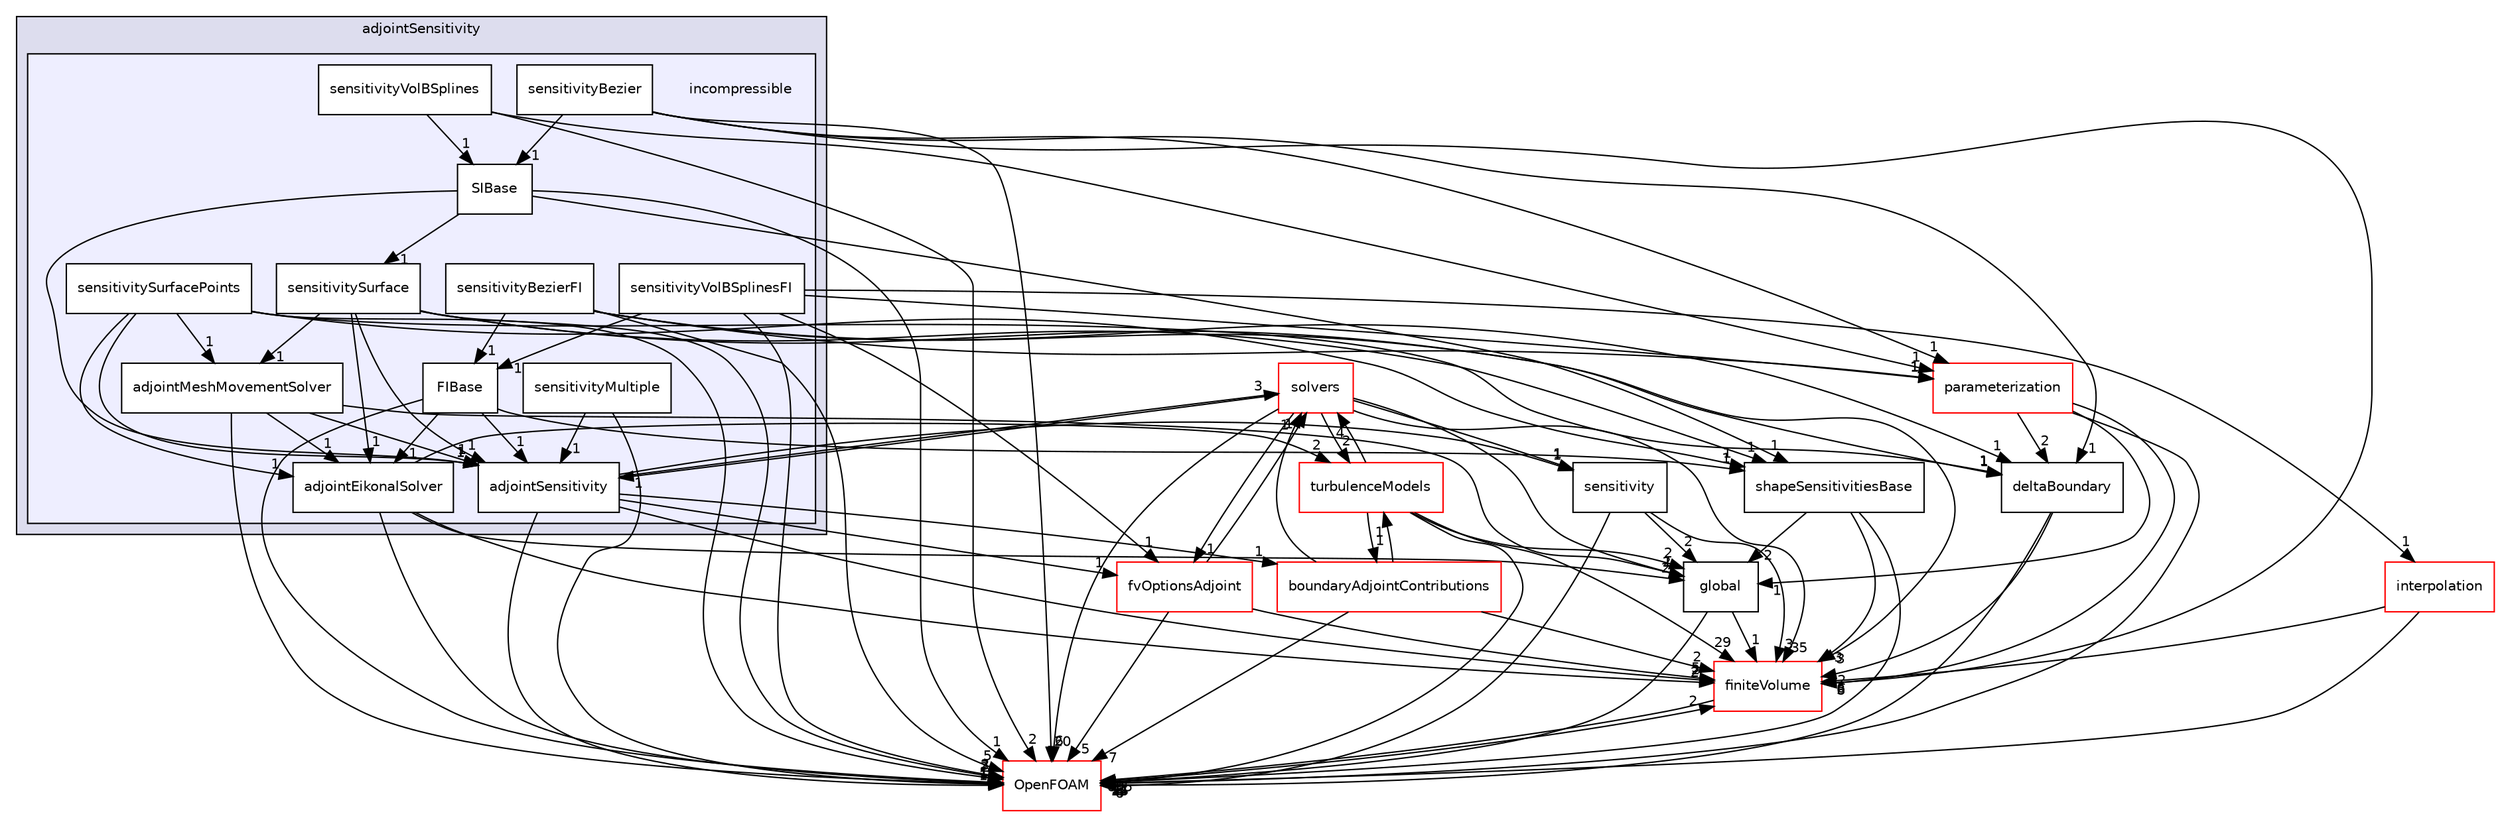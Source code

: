 digraph "src/optimisation/adjointOptimisation/adjoint/optimisation/adjointSensitivity/incompressible" {
  bgcolor=transparent;
  compound=true
  node [ fontsize="10", fontname="Helvetica"];
  edge [ labelfontsize="10", labelfontname="Helvetica"];
  subgraph clusterdir_dbddc55ddf5981e932e9ab5e5ca01d5b {
    graph [ bgcolor="#ddddee", pencolor="black", label="adjointSensitivity" fontname="Helvetica", fontsize="10", URL="dir_dbddc55ddf5981e932e9ab5e5ca01d5b.html"]
  subgraph clusterdir_2b473d201aab52bb890a8b3370c59272 {
    graph [ bgcolor="#eeeeff", pencolor="black", label="" URL="dir_2b473d201aab52bb890a8b3370c59272.html"];
    dir_2b473d201aab52bb890a8b3370c59272 [shape=plaintext label="incompressible"];
    dir_2e016391dee912ecb8414429fd8311b6 [shape=box label="adjointEikonalSolver" color="black" fillcolor="white" style="filled" URL="dir_2e016391dee912ecb8414429fd8311b6.html"];
    dir_c89b99caaf09c90793150a96db56d7e4 [shape=box label="adjointMeshMovementSolver" color="black" fillcolor="white" style="filled" URL="dir_c89b99caaf09c90793150a96db56d7e4.html"];
    dir_c9975b67581c2da6d7f831922d1c5844 [shape=box label="adjointSensitivity" color="black" fillcolor="white" style="filled" URL="dir_c9975b67581c2da6d7f831922d1c5844.html"];
    dir_71a22054458ddf5c230228f7a7c3f1b7 [shape=box label="FIBase" color="black" fillcolor="white" style="filled" URL="dir_71a22054458ddf5c230228f7a7c3f1b7.html"];
    dir_476e1f0bb08722b38e3080a7c4e4f52b [shape=box label="sensitivityBezier" color="black" fillcolor="white" style="filled" URL="dir_476e1f0bb08722b38e3080a7c4e4f52b.html"];
    dir_1ca67c01686de02c8c319a8b8a45395f [shape=box label="sensitivityBezierFI" color="black" fillcolor="white" style="filled" URL="dir_1ca67c01686de02c8c319a8b8a45395f.html"];
    dir_a11bcf6d05a4c8127f87327bba563867 [shape=box label="sensitivityMultiple" color="black" fillcolor="white" style="filled" URL="dir_a11bcf6d05a4c8127f87327bba563867.html"];
    dir_b2e528e6e1ab1f3455b289de1663bc82 [shape=box label="sensitivitySurface" color="black" fillcolor="white" style="filled" URL="dir_b2e528e6e1ab1f3455b289de1663bc82.html"];
    dir_efb7772f852fb2b26088a7e5ebc0cd1c [shape=box label="sensitivitySurfacePoints" color="black" fillcolor="white" style="filled" URL="dir_efb7772f852fb2b26088a7e5ebc0cd1c.html"];
    dir_b762c28ee601afb6c58f10a5b1d896b6 [shape=box label="sensitivityVolBSplines" color="black" fillcolor="white" style="filled" URL="dir_b762c28ee601afb6c58f10a5b1d896b6.html"];
    dir_ca12e35b03b96dff345543f867d45420 [shape=box label="sensitivityVolBSplinesFI" color="black" fillcolor="white" style="filled" URL="dir_ca12e35b03b96dff345543f867d45420.html"];
    dir_c9f41f3719fa69d022e2a1134e41ed21 [shape=box label="SIBase" color="black" fillcolor="white" style="filled" URL="dir_c9f41f3719fa69d022e2a1134e41ed21.html"];
  }
  }
  dir_9bd15774b555cf7259a6fa18f99fe99b [shape=box label="finiteVolume" color="red" URL="dir_9bd15774b555cf7259a6fa18f99fe99b.html"];
  dir_f1ea2e00111d8324be054b4e32e6ee53 [shape=box label="solvers" color="red" URL="dir_f1ea2e00111d8324be054b4e32e6ee53.html"];
  dir_65c5a1cbdce3964d4a2bd5a2c0168e6b [shape=box label="turbulenceModels" color="red" URL="dir_65c5a1cbdce3964d4a2bd5a2c0168e6b.html"];
  dir_82b349c0e8ea4c9c5c625d4e54cb5790 [shape=box label="fvOptionsAdjoint" color="red" URL="dir_82b349c0e8ea4c9c5c625d4e54cb5790.html"];
  dir_3c0395a0b3704d24024ddd387bcbaf66 [shape=box label="boundaryAdjointContributions" color="red" URL="dir_3c0395a0b3704d24024ddd387bcbaf66.html"];
  dir_0b22c8edd23710d15b1d2247fd5f446d [shape=box label="shapeSensitivitiesBase" URL="dir_0b22c8edd23710d15b1d2247fd5f446d.html"];
  dir_b2bffebd305523ae74de52534349e8c7 [shape=box label="deltaBoundary" URL="dir_b2bffebd305523ae74de52534349e8c7.html"];
  dir_b99de617d441e60a7bad4cdf0a5e480b [shape=box label="parameterization" color="red" URL="dir_b99de617d441e60a7bad4cdf0a5e480b.html"];
  dir_c5473ff19b20e6ec4dfe5c310b3778a8 [shape=box label="OpenFOAM" color="red" URL="dir_c5473ff19b20e6ec4dfe5c310b3778a8.html"];
  dir_f7272483e2a5918c938aa224b678aee8 [shape=box label="sensitivity" URL="dir_f7272483e2a5918c938aa224b678aee8.html"];
  dir_dd56dc4c5f6c51768e20e60d3fce2a94 [shape=box label="global" URL="dir_dd56dc4c5f6c51768e20e60d3fce2a94.html"];
  dir_61ddb358d70af38fb50f12bddb113391 [shape=box label="interpolation" color="red" URL="dir_61ddb358d70af38fb50f12bddb113391.html"];
  dir_efb7772f852fb2b26088a7e5ebc0cd1c->dir_c9975b67581c2da6d7f831922d1c5844 [headlabel="1", labeldistance=1.5 headhref="dir_002845_002839.html"];
  dir_efb7772f852fb2b26088a7e5ebc0cd1c->dir_2e016391dee912ecb8414429fd8311b6 [headlabel="1", labeldistance=1.5 headhref="dir_002845_002837.html"];
  dir_efb7772f852fb2b26088a7e5ebc0cd1c->dir_0b22c8edd23710d15b1d2247fd5f446d [headlabel="1", labeldistance=1.5 headhref="dir_002845_002850.html"];
  dir_efb7772f852fb2b26088a7e5ebc0cd1c->dir_b2bffebd305523ae74de52534349e8c7 [headlabel="1", labeldistance=1.5 headhref="dir_002845_002797.html"];
  dir_efb7772f852fb2b26088a7e5ebc0cd1c->dir_c5473ff19b20e6ec4dfe5c310b3778a8 [headlabel="2", labeldistance=1.5 headhref="dir_002845_002151.html"];
  dir_efb7772f852fb2b26088a7e5ebc0cd1c->dir_c89b99caaf09c90793150a96db56d7e4 [headlabel="1", labeldistance=1.5 headhref="dir_002845_002838.html"];
  dir_9bd15774b555cf7259a6fa18f99fe99b->dir_c5473ff19b20e6ec4dfe5c310b3778a8 [headlabel="895", labeldistance=1.5 headhref="dir_000814_002151.html"];
  dir_f1ea2e00111d8324be054b4e32e6ee53->dir_9bd15774b555cf7259a6fa18f99fe99b [headlabel="35", labeldistance=1.5 headhref="dir_002894_000814.html"];
  dir_f1ea2e00111d8324be054b4e32e6ee53->dir_c9975b67581c2da6d7f831922d1c5844 [headlabel="1", labeldistance=1.5 headhref="dir_002894_002839.html"];
  dir_f1ea2e00111d8324be054b4e32e6ee53->dir_65c5a1cbdce3964d4a2bd5a2c0168e6b [headlabel="2", labeldistance=1.5 headhref="dir_002894_000532.html"];
  dir_f1ea2e00111d8324be054b4e32e6ee53->dir_82b349c0e8ea4c9c5c625d4e54cb5790 [headlabel="1", labeldistance=1.5 headhref="dir_002894_002816.html"];
  dir_f1ea2e00111d8324be054b4e32e6ee53->dir_c5473ff19b20e6ec4dfe5c310b3778a8 [headlabel="20", labeldistance=1.5 headhref="dir_002894_002151.html"];
  dir_f1ea2e00111d8324be054b4e32e6ee53->dir_f7272483e2a5918c938aa224b678aee8 [headlabel="1", labeldistance=1.5 headhref="dir_002894_002849.html"];
  dir_f1ea2e00111d8324be054b4e32e6ee53->dir_dd56dc4c5f6c51768e20e60d3fce2a94 [headlabel="1", labeldistance=1.5 headhref="dir_002894_002819.html"];
  dir_71a22054458ddf5c230228f7a7c3f1b7->dir_c9975b67581c2da6d7f831922d1c5844 [headlabel="1", labeldistance=1.5 headhref="dir_002840_002839.html"];
  dir_71a22054458ddf5c230228f7a7c3f1b7->dir_2e016391dee912ecb8414429fd8311b6 [headlabel="1", labeldistance=1.5 headhref="dir_002840_002837.html"];
  dir_71a22054458ddf5c230228f7a7c3f1b7->dir_0b22c8edd23710d15b1d2247fd5f446d [headlabel="1", labeldistance=1.5 headhref="dir_002840_002850.html"];
  dir_71a22054458ddf5c230228f7a7c3f1b7->dir_c5473ff19b20e6ec4dfe5c310b3778a8 [headlabel="1", labeldistance=1.5 headhref="dir_002840_002151.html"];
  dir_c9975b67581c2da6d7f831922d1c5844->dir_9bd15774b555cf7259a6fa18f99fe99b [headlabel="2", labeldistance=1.5 headhref="dir_002839_000814.html"];
  dir_c9975b67581c2da6d7f831922d1c5844->dir_f1ea2e00111d8324be054b4e32e6ee53 [headlabel="3", labeldistance=1.5 headhref="dir_002839_002894.html"];
  dir_c9975b67581c2da6d7f831922d1c5844->dir_82b349c0e8ea4c9c5c625d4e54cb5790 [headlabel="1", labeldistance=1.5 headhref="dir_002839_002816.html"];
  dir_c9975b67581c2da6d7f831922d1c5844->dir_3c0395a0b3704d24024ddd387bcbaf66 [headlabel="1", labeldistance=1.5 headhref="dir_002839_002794.html"];
  dir_c9975b67581c2da6d7f831922d1c5844->dir_c5473ff19b20e6ec4dfe5c310b3778a8 [headlabel="1", labeldistance=1.5 headhref="dir_002839_002151.html"];
  dir_c9975b67581c2da6d7f831922d1c5844->dir_f7272483e2a5918c938aa224b678aee8 [headlabel="1", labeldistance=1.5 headhref="dir_002839_002849.html"];
  dir_2e016391dee912ecb8414429fd8311b6->dir_9bd15774b555cf7259a6fa18f99fe99b [headlabel="2", labeldistance=1.5 headhref="dir_002837_000814.html"];
  dir_2e016391dee912ecb8414429fd8311b6->dir_65c5a1cbdce3964d4a2bd5a2c0168e6b [headlabel="2", labeldistance=1.5 headhref="dir_002837_000532.html"];
  dir_2e016391dee912ecb8414429fd8311b6->dir_c5473ff19b20e6ec4dfe5c310b3778a8 [headlabel="1", labeldistance=1.5 headhref="dir_002837_002151.html"];
  dir_2e016391dee912ecb8414429fd8311b6->dir_dd56dc4c5f6c51768e20e60d3fce2a94 [headlabel="2", labeldistance=1.5 headhref="dir_002837_002819.html"];
  dir_a11bcf6d05a4c8127f87327bba563867->dir_c9975b67581c2da6d7f831922d1c5844 [headlabel="1", labeldistance=1.5 headhref="dir_002843_002839.html"];
  dir_a11bcf6d05a4c8127f87327bba563867->dir_c5473ff19b20e6ec4dfe5c310b3778a8 [headlabel="1", labeldistance=1.5 headhref="dir_002843_002151.html"];
  dir_1ca67c01686de02c8c319a8b8a45395f->dir_9bd15774b555cf7259a6fa18f99fe99b [headlabel="3", labeldistance=1.5 headhref="dir_002842_000814.html"];
  dir_1ca67c01686de02c8c319a8b8a45395f->dir_71a22054458ddf5c230228f7a7c3f1b7 [headlabel="1", labeldistance=1.5 headhref="dir_002842_002840.html"];
  dir_1ca67c01686de02c8c319a8b8a45395f->dir_b2bffebd305523ae74de52534349e8c7 [headlabel="1", labeldistance=1.5 headhref="dir_002842_002797.html"];
  dir_1ca67c01686de02c8c319a8b8a45395f->dir_b99de617d441e60a7bad4cdf0a5e480b [headlabel="1", labeldistance=1.5 headhref="dir_002842_002883.html"];
  dir_1ca67c01686de02c8c319a8b8a45395f->dir_c5473ff19b20e6ec4dfe5c310b3778a8 [headlabel="5", labeldistance=1.5 headhref="dir_002842_002151.html"];
  dir_c9f41f3719fa69d022e2a1134e41ed21->dir_c9975b67581c2da6d7f831922d1c5844 [headlabel="1", labeldistance=1.5 headhref="dir_002848_002839.html"];
  dir_c9f41f3719fa69d022e2a1134e41ed21->dir_0b22c8edd23710d15b1d2247fd5f446d [headlabel="1", labeldistance=1.5 headhref="dir_002848_002850.html"];
  dir_c9f41f3719fa69d022e2a1134e41ed21->dir_c5473ff19b20e6ec4dfe5c310b3778a8 [headlabel="1", labeldistance=1.5 headhref="dir_002848_002151.html"];
  dir_c9f41f3719fa69d022e2a1134e41ed21->dir_b2e528e6e1ab1f3455b289de1663bc82 [headlabel="1", labeldistance=1.5 headhref="dir_002848_002844.html"];
  dir_65c5a1cbdce3964d4a2bd5a2c0168e6b->dir_9bd15774b555cf7259a6fa18f99fe99b [headlabel="29", labeldistance=1.5 headhref="dir_000532_000814.html"];
  dir_65c5a1cbdce3964d4a2bd5a2c0168e6b->dir_f1ea2e00111d8324be054b4e32e6ee53 [headlabel="4", labeldistance=1.5 headhref="dir_000532_002894.html"];
  dir_65c5a1cbdce3964d4a2bd5a2c0168e6b->dir_3c0395a0b3704d24024ddd387bcbaf66 [headlabel="1", labeldistance=1.5 headhref="dir_000532_002794.html"];
  dir_65c5a1cbdce3964d4a2bd5a2c0168e6b->dir_c5473ff19b20e6ec4dfe5c310b3778a8 [headlabel="21", labeldistance=1.5 headhref="dir_000532_002151.html"];
  dir_65c5a1cbdce3964d4a2bd5a2c0168e6b->dir_dd56dc4c5f6c51768e20e60d3fce2a94 [headlabel="2", labeldistance=1.5 headhref="dir_000532_002819.html"];
  dir_ca12e35b03b96dff345543f867d45420->dir_71a22054458ddf5c230228f7a7c3f1b7 [headlabel="1", labeldistance=1.5 headhref="dir_002847_002840.html"];
  dir_ca12e35b03b96dff345543f867d45420->dir_82b349c0e8ea4c9c5c625d4e54cb5790 [headlabel="1", labeldistance=1.5 headhref="dir_002847_002816.html"];
  dir_ca12e35b03b96dff345543f867d45420->dir_b99de617d441e60a7bad4cdf0a5e480b [headlabel="1", labeldistance=1.5 headhref="dir_002847_002883.html"];
  dir_ca12e35b03b96dff345543f867d45420->dir_c5473ff19b20e6ec4dfe5c310b3778a8 [headlabel="2", labeldistance=1.5 headhref="dir_002847_002151.html"];
  dir_ca12e35b03b96dff345543f867d45420->dir_61ddb358d70af38fb50f12bddb113391 [headlabel="1", labeldistance=1.5 headhref="dir_002847_002820.html"];
  dir_3c0395a0b3704d24024ddd387bcbaf66->dir_9bd15774b555cf7259a6fa18f99fe99b [headlabel="2", labeldistance=1.5 headhref="dir_002794_000814.html"];
  dir_3c0395a0b3704d24024ddd387bcbaf66->dir_f1ea2e00111d8324be054b4e32e6ee53 [headlabel="1", labeldistance=1.5 headhref="dir_002794_002894.html"];
  dir_3c0395a0b3704d24024ddd387bcbaf66->dir_65c5a1cbdce3964d4a2bd5a2c0168e6b [headlabel="1", labeldistance=1.5 headhref="dir_002794_000532.html"];
  dir_3c0395a0b3704d24024ddd387bcbaf66->dir_c5473ff19b20e6ec4dfe5c310b3778a8 [headlabel="7", labeldistance=1.5 headhref="dir_002794_002151.html"];
  dir_82b349c0e8ea4c9c5c625d4e54cb5790->dir_9bd15774b555cf7259a6fa18f99fe99b [headlabel="5", labeldistance=1.5 headhref="dir_002816_000814.html"];
  dir_82b349c0e8ea4c9c5c625d4e54cb5790->dir_f1ea2e00111d8324be054b4e32e6ee53 [headlabel="1", labeldistance=1.5 headhref="dir_002816_002894.html"];
  dir_82b349c0e8ea4c9c5c625d4e54cb5790->dir_c5473ff19b20e6ec4dfe5c310b3778a8 [headlabel="5", labeldistance=1.5 headhref="dir_002816_002151.html"];
  dir_476e1f0bb08722b38e3080a7c4e4f52b->dir_9bd15774b555cf7259a6fa18f99fe99b [headlabel="3", labeldistance=1.5 headhref="dir_002841_000814.html"];
  dir_476e1f0bb08722b38e3080a7c4e4f52b->dir_c9f41f3719fa69d022e2a1134e41ed21 [headlabel="1", labeldistance=1.5 headhref="dir_002841_002848.html"];
  dir_476e1f0bb08722b38e3080a7c4e4f52b->dir_b2bffebd305523ae74de52534349e8c7 [headlabel="1", labeldistance=1.5 headhref="dir_002841_002797.html"];
  dir_476e1f0bb08722b38e3080a7c4e4f52b->dir_b99de617d441e60a7bad4cdf0a5e480b [headlabel="1", labeldistance=1.5 headhref="dir_002841_002883.html"];
  dir_476e1f0bb08722b38e3080a7c4e4f52b->dir_c5473ff19b20e6ec4dfe5c310b3778a8 [headlabel="6", labeldistance=1.5 headhref="dir_002841_002151.html"];
  dir_0b22c8edd23710d15b1d2247fd5f446d->dir_9bd15774b555cf7259a6fa18f99fe99b [headlabel="3", labeldistance=1.5 headhref="dir_002850_000814.html"];
  dir_0b22c8edd23710d15b1d2247fd5f446d->dir_c5473ff19b20e6ec4dfe5c310b3778a8 [headlabel="6", labeldistance=1.5 headhref="dir_002850_002151.html"];
  dir_0b22c8edd23710d15b1d2247fd5f446d->dir_dd56dc4c5f6c51768e20e60d3fce2a94 [headlabel="2", labeldistance=1.5 headhref="dir_002850_002819.html"];
  dir_b2bffebd305523ae74de52534349e8c7->dir_9bd15774b555cf7259a6fa18f99fe99b [headlabel="2", labeldistance=1.5 headhref="dir_002797_000814.html"];
  dir_b2bffebd305523ae74de52534349e8c7->dir_c5473ff19b20e6ec4dfe5c310b3778a8 [headlabel="4", labeldistance=1.5 headhref="dir_002797_002151.html"];
  dir_b762c28ee601afb6c58f10a5b1d896b6->dir_c9f41f3719fa69d022e2a1134e41ed21 [headlabel="1", labeldistance=1.5 headhref="dir_002846_002848.html"];
  dir_b762c28ee601afb6c58f10a5b1d896b6->dir_b99de617d441e60a7bad4cdf0a5e480b [headlabel="1", labeldistance=1.5 headhref="dir_002846_002883.html"];
  dir_b762c28ee601afb6c58f10a5b1d896b6->dir_c5473ff19b20e6ec4dfe5c310b3778a8 [headlabel="2", labeldistance=1.5 headhref="dir_002846_002151.html"];
  dir_b99de617d441e60a7bad4cdf0a5e480b->dir_9bd15774b555cf7259a6fa18f99fe99b [headlabel="6", labeldistance=1.5 headhref="dir_002883_000814.html"];
  dir_b99de617d441e60a7bad4cdf0a5e480b->dir_b2bffebd305523ae74de52534349e8c7 [headlabel="2", labeldistance=1.5 headhref="dir_002883_002797.html"];
  dir_b99de617d441e60a7bad4cdf0a5e480b->dir_c5473ff19b20e6ec4dfe5c310b3778a8 [headlabel="26", labeldistance=1.5 headhref="dir_002883_002151.html"];
  dir_b99de617d441e60a7bad4cdf0a5e480b->dir_dd56dc4c5f6c51768e20e60d3fce2a94 [headlabel="1", labeldistance=1.5 headhref="dir_002883_002819.html"];
  dir_c5473ff19b20e6ec4dfe5c310b3778a8->dir_9bd15774b555cf7259a6fa18f99fe99b [headlabel="2", labeldistance=1.5 headhref="dir_002151_000814.html"];
  dir_f7272483e2a5918c938aa224b678aee8->dir_9bd15774b555cf7259a6fa18f99fe99b [headlabel="3", labeldistance=1.5 headhref="dir_002849_000814.html"];
  dir_f7272483e2a5918c938aa224b678aee8->dir_c5473ff19b20e6ec4dfe5c310b3778a8 [headlabel="6", labeldistance=1.5 headhref="dir_002849_002151.html"];
  dir_f7272483e2a5918c938aa224b678aee8->dir_dd56dc4c5f6c51768e20e60d3fce2a94 [headlabel="2", labeldistance=1.5 headhref="dir_002849_002819.html"];
  dir_dd56dc4c5f6c51768e20e60d3fce2a94->dir_9bd15774b555cf7259a6fa18f99fe99b [headlabel="1", labeldistance=1.5 headhref="dir_002819_000814.html"];
  dir_dd56dc4c5f6c51768e20e60d3fce2a94->dir_c5473ff19b20e6ec4dfe5c310b3778a8 [headlabel="2", labeldistance=1.5 headhref="dir_002819_002151.html"];
  dir_c89b99caaf09c90793150a96db56d7e4->dir_c9975b67581c2da6d7f831922d1c5844 [headlabel="1", labeldistance=1.5 headhref="dir_002838_002839.html"];
  dir_c89b99caaf09c90793150a96db56d7e4->dir_2e016391dee912ecb8414429fd8311b6 [headlabel="1", labeldistance=1.5 headhref="dir_002838_002837.html"];
  dir_c89b99caaf09c90793150a96db56d7e4->dir_c5473ff19b20e6ec4dfe5c310b3778a8 [headlabel="1", labeldistance=1.5 headhref="dir_002838_002151.html"];
  dir_c89b99caaf09c90793150a96db56d7e4->dir_dd56dc4c5f6c51768e20e60d3fce2a94 [headlabel="2", labeldistance=1.5 headhref="dir_002838_002819.html"];
  dir_b2e528e6e1ab1f3455b289de1663bc82->dir_c9975b67581c2da6d7f831922d1c5844 [headlabel="1", labeldistance=1.5 headhref="dir_002844_002839.html"];
  dir_b2e528e6e1ab1f3455b289de1663bc82->dir_2e016391dee912ecb8414429fd8311b6 [headlabel="1", labeldistance=1.5 headhref="dir_002844_002837.html"];
  dir_b2e528e6e1ab1f3455b289de1663bc82->dir_0b22c8edd23710d15b1d2247fd5f446d [headlabel="1", labeldistance=1.5 headhref="dir_002844_002850.html"];
  dir_b2e528e6e1ab1f3455b289de1663bc82->dir_b2bffebd305523ae74de52534349e8c7 [headlabel="1", labeldistance=1.5 headhref="dir_002844_002797.html"];
  dir_b2e528e6e1ab1f3455b289de1663bc82->dir_c5473ff19b20e6ec4dfe5c310b3778a8 [headlabel="3", labeldistance=1.5 headhref="dir_002844_002151.html"];
  dir_b2e528e6e1ab1f3455b289de1663bc82->dir_c89b99caaf09c90793150a96db56d7e4 [headlabel="1", labeldistance=1.5 headhref="dir_002844_002838.html"];
  dir_61ddb358d70af38fb50f12bddb113391->dir_9bd15774b555cf7259a6fa18f99fe99b [headlabel="6", labeldistance=1.5 headhref="dir_002820_000814.html"];
  dir_61ddb358d70af38fb50f12bddb113391->dir_c5473ff19b20e6ec4dfe5c310b3778a8 [headlabel="14", labeldistance=1.5 headhref="dir_002820_002151.html"];
}
